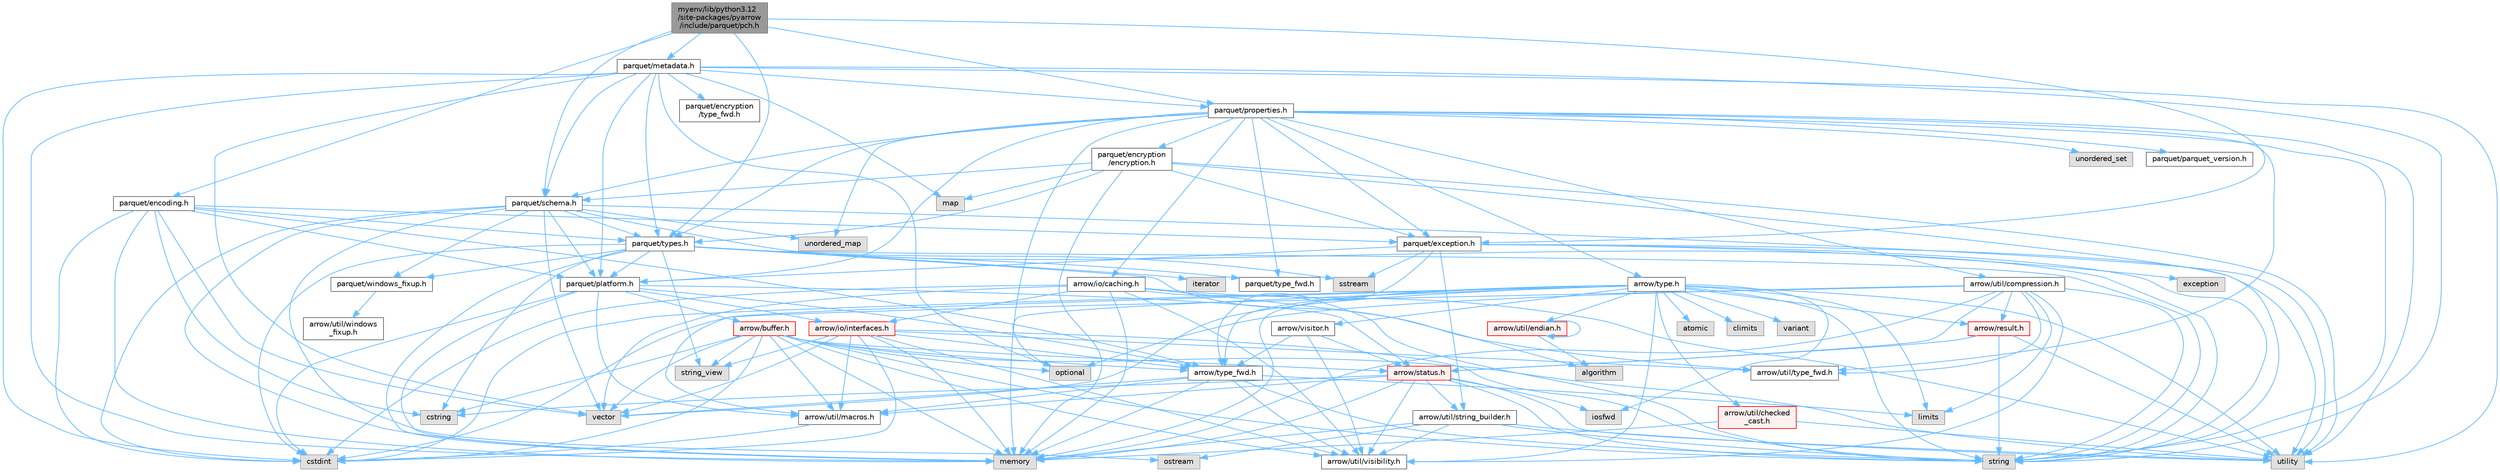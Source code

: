 digraph "myenv/lib/python3.12/site-packages/pyarrow/include/parquet/pch.h"
{
 // LATEX_PDF_SIZE
  bgcolor="transparent";
  edge [fontname=Helvetica,fontsize=10,labelfontname=Helvetica,labelfontsize=10];
  node [fontname=Helvetica,fontsize=10,shape=box,height=0.2,width=0.4];
  Node1 [id="Node000001",label="myenv/lib/python3.12\l/site-packages/pyarrow\l/include/parquet/pch.h",height=0.2,width=0.4,color="gray40", fillcolor="grey60", style="filled", fontcolor="black",tooltip=" "];
  Node1 -> Node2 [id="edge1_Node000001_Node000002",color="steelblue1",style="solid",tooltip=" "];
  Node2 [id="Node000002",label="parquet/encoding.h",height=0.2,width=0.4,color="grey40", fillcolor="white", style="filled",URL="$encoding_8h.html",tooltip=" "];
  Node2 -> Node3 [id="edge2_Node000002_Node000003",color="steelblue1",style="solid",tooltip=" "];
  Node3 [id="Node000003",label="cstdint",height=0.2,width=0.4,color="grey60", fillcolor="#E0E0E0", style="filled",tooltip=" "];
  Node2 -> Node4 [id="edge3_Node000002_Node000004",color="steelblue1",style="solid",tooltip=" "];
  Node4 [id="Node000004",label="cstring",height=0.2,width=0.4,color="grey60", fillcolor="#E0E0E0", style="filled",tooltip=" "];
  Node2 -> Node5 [id="edge4_Node000002_Node000005",color="steelblue1",style="solid",tooltip=" "];
  Node5 [id="Node000005",label="memory",height=0.2,width=0.4,color="grey60", fillcolor="#E0E0E0", style="filled",tooltip=" "];
  Node2 -> Node6 [id="edge5_Node000002_Node000006",color="steelblue1",style="solid",tooltip=" "];
  Node6 [id="Node000006",label="vector",height=0.2,width=0.4,color="grey60", fillcolor="#E0E0E0", style="filled",tooltip=" "];
  Node2 -> Node7 [id="edge6_Node000002_Node000007",color="steelblue1",style="solid",tooltip=" "];
  Node7 [id="Node000007",label="arrow/type_fwd.h",height=0.2,width=0.4,color="grey40", fillcolor="white", style="filled",URL="$arrow_2type__fwd_8h.html",tooltip=" "];
  Node7 -> Node8 [id="edge7_Node000007_Node000008",color="steelblue1",style="solid",tooltip=" "];
  Node8 [id="Node000008",label="limits",height=0.2,width=0.4,color="grey60", fillcolor="#E0E0E0", style="filled",tooltip=" "];
  Node7 -> Node5 [id="edge8_Node000007_Node000005",color="steelblue1",style="solid",tooltip=" "];
  Node7 -> Node9 [id="edge9_Node000007_Node000009",color="steelblue1",style="solid",tooltip=" "];
  Node9 [id="Node000009",label="string",height=0.2,width=0.4,color="grey60", fillcolor="#E0E0E0", style="filled",tooltip=" "];
  Node7 -> Node6 [id="edge10_Node000007_Node000006",color="steelblue1",style="solid",tooltip=" "];
  Node7 -> Node10 [id="edge11_Node000007_Node000010",color="steelblue1",style="solid",tooltip=" "];
  Node10 [id="Node000010",label="arrow/util/macros.h",height=0.2,width=0.4,color="grey40", fillcolor="white", style="filled",URL="$macros_8h.html",tooltip=" "];
  Node10 -> Node3 [id="edge12_Node000010_Node000003",color="steelblue1",style="solid",tooltip=" "];
  Node7 -> Node11 [id="edge13_Node000007_Node000011",color="steelblue1",style="solid",tooltip=" "];
  Node11 [id="Node000011",label="arrow/util/visibility.h",height=0.2,width=0.4,color="grey40", fillcolor="white", style="filled",URL="$include_2arrow_2util_2visibility_8h.html",tooltip=" "];
  Node2 -> Node12 [id="edge14_Node000002_Node000012",color="steelblue1",style="solid",tooltip=" "];
  Node12 [id="Node000012",label="parquet/exception.h",height=0.2,width=0.4,color="grey40", fillcolor="white", style="filled",URL="$exception_8h.html",tooltip=" "];
  Node12 -> Node13 [id="edge15_Node000012_Node000013",color="steelblue1",style="solid",tooltip=" "];
  Node13 [id="Node000013",label="exception",height=0.2,width=0.4,color="grey60", fillcolor="#E0E0E0", style="filled",tooltip=" "];
  Node12 -> Node14 [id="edge16_Node000012_Node000014",color="steelblue1",style="solid",tooltip=" "];
  Node14 [id="Node000014",label="sstream",height=0.2,width=0.4,color="grey60", fillcolor="#E0E0E0", style="filled",tooltip=" "];
  Node12 -> Node9 [id="edge17_Node000012_Node000009",color="steelblue1",style="solid",tooltip=" "];
  Node12 -> Node15 [id="edge18_Node000012_Node000015",color="steelblue1",style="solid",tooltip=" "];
  Node15 [id="Node000015",label="utility",height=0.2,width=0.4,color="grey60", fillcolor="#E0E0E0", style="filled",tooltip=" "];
  Node12 -> Node7 [id="edge19_Node000012_Node000007",color="steelblue1",style="solid",tooltip=" "];
  Node12 -> Node16 [id="edge20_Node000012_Node000016",color="steelblue1",style="solid",tooltip=" "];
  Node16 [id="Node000016",label="arrow/util/string_builder.h",height=0.2,width=0.4,color="grey40", fillcolor="white", style="filled",URL="$string__builder_8h.html",tooltip=" "];
  Node16 -> Node5 [id="edge21_Node000016_Node000005",color="steelblue1",style="solid",tooltip=" "];
  Node16 -> Node17 [id="edge22_Node000016_Node000017",color="steelblue1",style="solid",tooltip=" "];
  Node17 [id="Node000017",label="ostream",height=0.2,width=0.4,color="grey60", fillcolor="#E0E0E0", style="filled",tooltip=" "];
  Node16 -> Node9 [id="edge23_Node000016_Node000009",color="steelblue1",style="solid",tooltip=" "];
  Node16 -> Node15 [id="edge24_Node000016_Node000015",color="steelblue1",style="solid",tooltip=" "];
  Node16 -> Node11 [id="edge25_Node000016_Node000011",color="steelblue1",style="solid",tooltip=" "];
  Node12 -> Node18 [id="edge26_Node000012_Node000018",color="steelblue1",style="solid",tooltip=" "];
  Node18 [id="Node000018",label="parquet/platform.h",height=0.2,width=0.4,color="grey40", fillcolor="white", style="filled",URL="$include_2parquet_2platform_8h.html",tooltip=" "];
  Node18 -> Node3 [id="edge27_Node000018_Node000003",color="steelblue1",style="solid",tooltip=" "];
  Node18 -> Node5 [id="edge28_Node000018_Node000005",color="steelblue1",style="solid",tooltip=" "];
  Node18 -> Node19 [id="edge29_Node000018_Node000019",color="steelblue1",style="solid",tooltip=" "];
  Node19 [id="Node000019",label="arrow/buffer.h",height=0.2,width=0.4,color="red", fillcolor="#FFF0F0", style="filled",URL="$buffer_8h.html",tooltip=" "];
  Node19 -> Node3 [id="edge30_Node000019_Node000003",color="steelblue1",style="solid",tooltip=" "];
  Node19 -> Node4 [id="edge31_Node000019_Node000004",color="steelblue1",style="solid",tooltip=" "];
  Node19 -> Node5 [id="edge32_Node000019_Node000005",color="steelblue1",style="solid",tooltip=" "];
  Node19 -> Node20 [id="edge33_Node000019_Node000020",color="steelblue1",style="solid",tooltip=" "];
  Node20 [id="Node000020",label="optional",height=0.2,width=0.4,color="grey60", fillcolor="#E0E0E0", style="filled",tooltip=" "];
  Node19 -> Node9 [id="edge34_Node000019_Node000009",color="steelblue1",style="solid",tooltip=" "];
  Node19 -> Node21 [id="edge35_Node000019_Node000021",color="steelblue1",style="solid",tooltip=" "];
  Node21 [id="Node000021",label="string_view",height=0.2,width=0.4,color="grey60", fillcolor="#E0E0E0", style="filled",tooltip=" "];
  Node19 -> Node15 [id="edge36_Node000019_Node000015",color="steelblue1",style="solid",tooltip=" "];
  Node19 -> Node6 [id="edge37_Node000019_Node000006",color="steelblue1",style="solid",tooltip=" "];
  Node19 -> Node29 [id="edge38_Node000019_Node000029",color="steelblue1",style="solid",tooltip=" "];
  Node29 [id="Node000029",label="arrow/status.h",height=0.2,width=0.4,color="red", fillcolor="#FFF0F0", style="filled",URL="$status_8h.html",tooltip=" "];
  Node29 -> Node4 [id="edge39_Node000029_Node000004",color="steelblue1",style="solid",tooltip=" "];
  Node29 -> Node30 [id="edge40_Node000029_Node000030",color="steelblue1",style="solid",tooltip=" "];
  Node30 [id="Node000030",label="iosfwd",height=0.2,width=0.4,color="grey60", fillcolor="#E0E0E0", style="filled",tooltip=" "];
  Node29 -> Node5 [id="edge41_Node000029_Node000005",color="steelblue1",style="solid",tooltip=" "];
  Node29 -> Node9 [id="edge42_Node000029_Node000009",color="steelblue1",style="solid",tooltip=" "];
  Node29 -> Node15 [id="edge43_Node000029_Node000015",color="steelblue1",style="solid",tooltip=" "];
  Node29 -> Node10 [id="edge44_Node000029_Node000010",color="steelblue1",style="solid",tooltip=" "];
  Node29 -> Node16 [id="edge45_Node000029_Node000016",color="steelblue1",style="solid",tooltip=" "];
  Node29 -> Node11 [id="edge46_Node000029_Node000011",color="steelblue1",style="solid",tooltip=" "];
  Node19 -> Node7 [id="edge47_Node000019_Node000007",color="steelblue1",style="solid",tooltip=" "];
  Node19 -> Node10 [id="edge48_Node000019_Node000010",color="steelblue1",style="solid",tooltip=" "];
  Node19 -> Node11 [id="edge49_Node000019_Node000011",color="steelblue1",style="solid",tooltip=" "];
  Node18 -> Node36 [id="edge50_Node000018_Node000036",color="steelblue1",style="solid",tooltip=" "];
  Node36 [id="Node000036",label="arrow/io/interfaces.h",height=0.2,width=0.4,color="red", fillcolor="#FFF0F0", style="filled",URL="$interfaces_8h.html",tooltip=" "];
  Node36 -> Node3 [id="edge51_Node000036_Node000003",color="steelblue1",style="solid",tooltip=" "];
  Node36 -> Node5 [id="edge52_Node000036_Node000005",color="steelblue1",style="solid",tooltip=" "];
  Node36 -> Node9 [id="edge53_Node000036_Node000009",color="steelblue1",style="solid",tooltip=" "];
  Node36 -> Node21 [id="edge54_Node000036_Node000021",color="steelblue1",style="solid",tooltip=" "];
  Node36 -> Node6 [id="edge55_Node000036_Node000006",color="steelblue1",style="solid",tooltip=" "];
  Node36 -> Node7 [id="edge56_Node000036_Node000007",color="steelblue1",style="solid",tooltip=" "];
  Node36 -> Node10 [id="edge57_Node000036_Node000010",color="steelblue1",style="solid",tooltip=" "];
  Node36 -> Node38 [id="edge58_Node000036_Node000038",color="steelblue1",style="solid",tooltip=" "];
  Node38 [id="Node000038",label="arrow/util/type_fwd.h",height=0.2,width=0.4,color="grey40", fillcolor="white", style="filled",URL="$arrow_2util_2type__fwd_8h.html",tooltip=" "];
  Node36 -> Node11 [id="edge59_Node000036_Node000011",color="steelblue1",style="solid",tooltip=" "];
  Node18 -> Node29 [id="edge60_Node000018_Node000029",color="steelblue1",style="solid",tooltip=" "];
  Node18 -> Node7 [id="edge61_Node000018_Node000007",color="steelblue1",style="solid",tooltip=" "];
  Node18 -> Node10 [id="edge62_Node000018_Node000010",color="steelblue1",style="solid",tooltip=" "];
  Node2 -> Node18 [id="edge63_Node000002_Node000018",color="steelblue1",style="solid",tooltip=" "];
  Node2 -> Node39 [id="edge64_Node000002_Node000039",color="steelblue1",style="solid",tooltip=" "];
  Node39 [id="Node000039",label="parquet/types.h",height=0.2,width=0.4,color="grey40", fillcolor="white", style="filled",URL="$parquet_2types_8h.html",tooltip=" "];
  Node39 -> Node40 [id="edge65_Node000039_Node000040",color="steelblue1",style="solid",tooltip=" "];
  Node40 [id="Node000040",label="algorithm",height=0.2,width=0.4,color="grey60", fillcolor="#E0E0E0", style="filled",tooltip=" "];
  Node39 -> Node3 [id="edge66_Node000039_Node000003",color="steelblue1",style="solid",tooltip=" "];
  Node39 -> Node4 [id="edge67_Node000039_Node000004",color="steelblue1",style="solid",tooltip=" "];
  Node39 -> Node35 [id="edge68_Node000039_Node000035",color="steelblue1",style="solid",tooltip=" "];
  Node35 [id="Node000035",label="iterator",height=0.2,width=0.4,color="grey60", fillcolor="#E0E0E0", style="filled",tooltip=" "];
  Node39 -> Node5 [id="edge69_Node000039_Node000005",color="steelblue1",style="solid",tooltip=" "];
  Node39 -> Node14 [id="edge70_Node000039_Node000014",color="steelblue1",style="solid",tooltip=" "];
  Node39 -> Node9 [id="edge71_Node000039_Node000009",color="steelblue1",style="solid",tooltip=" "];
  Node39 -> Node21 [id="edge72_Node000039_Node000021",color="steelblue1",style="solid",tooltip=" "];
  Node39 -> Node18 [id="edge73_Node000039_Node000018",color="steelblue1",style="solid",tooltip=" "];
  Node39 -> Node41 [id="edge74_Node000039_Node000041",color="steelblue1",style="solid",tooltip=" "];
  Node41 [id="Node000041",label="parquet/type_fwd.h",height=0.2,width=0.4,color="grey40", fillcolor="white", style="filled",URL="$parquet_2type__fwd_8h.html",tooltip=" "];
  Node39 -> Node42 [id="edge75_Node000039_Node000042",color="steelblue1",style="solid",tooltip=" "];
  Node42 [id="Node000042",label="parquet/windows_fixup.h",height=0.2,width=0.4,color="grey40", fillcolor="white", style="filled",URL="$parquet_2windows__fixup_8h.html",tooltip=" "];
  Node42 -> Node43 [id="edge76_Node000042_Node000043",color="steelblue1",style="solid",tooltip=" "];
  Node43 [id="Node000043",label="arrow/util/windows\l_fixup.h",height=0.2,width=0.4,color="grey40", fillcolor="white", style="filled",URL="$arrow_2util_2windows__fixup_8h.html",tooltip=" "];
  Node1 -> Node12 [id="edge77_Node000001_Node000012",color="steelblue1",style="solid",tooltip=" "];
  Node1 -> Node44 [id="edge78_Node000001_Node000044",color="steelblue1",style="solid",tooltip=" "];
  Node44 [id="Node000044",label="parquet/metadata.h",height=0.2,width=0.4,color="grey40", fillcolor="white", style="filled",URL="$metadata_8h.html",tooltip=" "];
  Node44 -> Node3 [id="edge79_Node000044_Node000003",color="steelblue1",style="solid",tooltip=" "];
  Node44 -> Node45 [id="edge80_Node000044_Node000045",color="steelblue1",style="solid",tooltip=" "];
  Node45 [id="Node000045",label="map",height=0.2,width=0.4,color="grey60", fillcolor="#E0E0E0", style="filled",tooltip=" "];
  Node44 -> Node5 [id="edge81_Node000044_Node000005",color="steelblue1",style="solid",tooltip=" "];
  Node44 -> Node20 [id="edge82_Node000044_Node000020",color="steelblue1",style="solid",tooltip=" "];
  Node44 -> Node9 [id="edge83_Node000044_Node000009",color="steelblue1",style="solid",tooltip=" "];
  Node44 -> Node15 [id="edge84_Node000044_Node000015",color="steelblue1",style="solid",tooltip=" "];
  Node44 -> Node6 [id="edge85_Node000044_Node000006",color="steelblue1",style="solid",tooltip=" "];
  Node44 -> Node46 [id="edge86_Node000044_Node000046",color="steelblue1",style="solid",tooltip=" "];
  Node46 [id="Node000046",label="parquet/encryption\l/type_fwd.h",height=0.2,width=0.4,color="grey40", fillcolor="white", style="filled",URL="$parquet_2encryption_2type__fwd_8h.html",tooltip=" "];
  Node44 -> Node18 [id="edge87_Node000044_Node000018",color="steelblue1",style="solid",tooltip=" "];
  Node44 -> Node47 [id="edge88_Node000044_Node000047",color="steelblue1",style="solid",tooltip=" "];
  Node47 [id="Node000047",label="parquet/properties.h",height=0.2,width=0.4,color="grey40", fillcolor="white", style="filled",URL="$properties_8h.html",tooltip=" "];
  Node47 -> Node5 [id="edge89_Node000047_Node000005",color="steelblue1",style="solid",tooltip=" "];
  Node47 -> Node9 [id="edge90_Node000047_Node000009",color="steelblue1",style="solid",tooltip=" "];
  Node47 -> Node48 [id="edge91_Node000047_Node000048",color="steelblue1",style="solid",tooltip=" "];
  Node48 [id="Node000048",label="unordered_map",height=0.2,width=0.4,color="grey60", fillcolor="#E0E0E0", style="filled",tooltip=" "];
  Node47 -> Node49 [id="edge92_Node000047_Node000049",color="steelblue1",style="solid",tooltip=" "];
  Node49 [id="Node000049",label="unordered_set",height=0.2,width=0.4,color="grey60", fillcolor="#E0E0E0", style="filled",tooltip=" "];
  Node47 -> Node15 [id="edge93_Node000047_Node000015",color="steelblue1",style="solid",tooltip=" "];
  Node47 -> Node50 [id="edge94_Node000047_Node000050",color="steelblue1",style="solid",tooltip=" "];
  Node50 [id="Node000050",label="arrow/io/caching.h",height=0.2,width=0.4,color="grey40", fillcolor="white", style="filled",URL="$caching_8h.html",tooltip=" "];
  Node50 -> Node3 [id="edge95_Node000050_Node000003",color="steelblue1",style="solid",tooltip=" "];
  Node50 -> Node5 [id="edge96_Node000050_Node000005",color="steelblue1",style="solid",tooltip=" "];
  Node50 -> Node9 [id="edge97_Node000050_Node000009",color="steelblue1",style="solid",tooltip=" "];
  Node50 -> Node15 [id="edge98_Node000050_Node000015",color="steelblue1",style="solid",tooltip=" "];
  Node50 -> Node6 [id="edge99_Node000050_Node000006",color="steelblue1",style="solid",tooltip=" "];
  Node50 -> Node36 [id="edge100_Node000050_Node000036",color="steelblue1",style="solid",tooltip=" "];
  Node50 -> Node38 [id="edge101_Node000050_Node000038",color="steelblue1",style="solid",tooltip=" "];
  Node50 -> Node11 [id="edge102_Node000050_Node000011",color="steelblue1",style="solid",tooltip=" "];
  Node47 -> Node51 [id="edge103_Node000047_Node000051",color="steelblue1",style="solid",tooltip=" "];
  Node51 [id="Node000051",label="arrow/type.h",height=0.2,width=0.4,color="grey40", fillcolor="white", style="filled",URL="$type_8h.html",tooltip=" "];
  Node51 -> Node52 [id="edge104_Node000051_Node000052",color="steelblue1",style="solid",tooltip=" "];
  Node52 [id="Node000052",label="atomic",height=0.2,width=0.4,color="grey60", fillcolor="#E0E0E0", style="filled",tooltip=" "];
  Node51 -> Node53 [id="edge105_Node000051_Node000053",color="steelblue1",style="solid",tooltip=" "];
  Node53 [id="Node000053",label="climits",height=0.2,width=0.4,color="grey60", fillcolor="#E0E0E0", style="filled",tooltip=" "];
  Node51 -> Node3 [id="edge106_Node000051_Node000003",color="steelblue1",style="solid",tooltip=" "];
  Node51 -> Node30 [id="edge107_Node000051_Node000030",color="steelblue1",style="solid",tooltip=" "];
  Node51 -> Node8 [id="edge108_Node000051_Node000008",color="steelblue1",style="solid",tooltip=" "];
  Node51 -> Node5 [id="edge109_Node000051_Node000005",color="steelblue1",style="solid",tooltip=" "];
  Node51 -> Node20 [id="edge110_Node000051_Node000020",color="steelblue1",style="solid",tooltip=" "];
  Node51 -> Node9 [id="edge111_Node000051_Node000009",color="steelblue1",style="solid",tooltip=" "];
  Node51 -> Node15 [id="edge112_Node000051_Node000015",color="steelblue1",style="solid",tooltip=" "];
  Node51 -> Node54 [id="edge113_Node000051_Node000054",color="steelblue1",style="solid",tooltip=" "];
  Node54 [id="Node000054",label="variant",height=0.2,width=0.4,color="grey60", fillcolor="#E0E0E0", style="filled",tooltip=" "];
  Node51 -> Node6 [id="edge114_Node000051_Node000006",color="steelblue1",style="solid",tooltip=" "];
  Node51 -> Node25 [id="edge115_Node000051_Node000025",color="steelblue1",style="solid",tooltip=" "];
  Node25 [id="Node000025",label="arrow/result.h",height=0.2,width=0.4,color="red", fillcolor="#FFF0F0", style="filled",URL="$result_8h.html",tooltip=" "];
  Node25 -> Node9 [id="edge116_Node000025_Node000009",color="steelblue1",style="solid",tooltip=" "];
  Node25 -> Node15 [id="edge117_Node000025_Node000015",color="steelblue1",style="solid",tooltip=" "];
  Node25 -> Node29 [id="edge118_Node000025_Node000029",color="steelblue1",style="solid",tooltip=" "];
  Node51 -> Node7 [id="edge119_Node000051_Node000007",color="steelblue1",style="solid",tooltip=" "];
  Node51 -> Node55 [id="edge120_Node000051_Node000055",color="steelblue1",style="solid",tooltip=" "];
  Node55 [id="Node000055",label="arrow/util/checked\l_cast.h",height=0.2,width=0.4,color="red", fillcolor="#FFF0F0", style="filled",URL="$checked__cast_8h.html",tooltip=" "];
  Node55 -> Node5 [id="edge121_Node000055_Node000005",color="steelblue1",style="solid",tooltip=" "];
  Node55 -> Node15 [id="edge122_Node000055_Node000015",color="steelblue1",style="solid",tooltip=" "];
  Node51 -> Node56 [id="edge123_Node000051_Node000056",color="steelblue1",style="solid",tooltip=" "];
  Node56 [id="Node000056",label="arrow/util/endian.h",height=0.2,width=0.4,color="red", fillcolor="#FFF0F0", style="filled",URL="$endian_8h.html",tooltip=" "];
  Node56 -> Node56 [id="edge124_Node000056_Node000056",color="steelblue1",style="solid",tooltip=" "];
  Node56 -> Node40 [id="edge125_Node000056_Node000040",color="steelblue1",style="solid",tooltip=" "];
  Node51 -> Node10 [id="edge126_Node000051_Node000010",color="steelblue1",style="solid",tooltip=" "];
  Node51 -> Node11 [id="edge127_Node000051_Node000011",color="steelblue1",style="solid",tooltip=" "];
  Node51 -> Node60 [id="edge128_Node000051_Node000060",color="steelblue1",style="solid",tooltip=" "];
  Node60 [id="Node000060",label="arrow/visitor.h",height=0.2,width=0.4,color="grey40", fillcolor="white", style="filled",URL="$visitor_8h.html",tooltip=" "];
  Node60 -> Node29 [id="edge129_Node000060_Node000029",color="steelblue1",style="solid",tooltip=" "];
  Node60 -> Node7 [id="edge130_Node000060_Node000007",color="steelblue1",style="solid",tooltip=" "];
  Node60 -> Node11 [id="edge131_Node000060_Node000011",color="steelblue1",style="solid",tooltip=" "];
  Node47 -> Node61 [id="edge132_Node000047_Node000061",color="steelblue1",style="solid",tooltip=" "];
  Node61 [id="Node000061",label="arrow/util/compression.h",height=0.2,width=0.4,color="grey40", fillcolor="white", style="filled",URL="$compression_8h.html",tooltip=" "];
  Node61 -> Node3 [id="edge133_Node000061_Node000003",color="steelblue1",style="solid",tooltip=" "];
  Node61 -> Node8 [id="edge134_Node000061_Node000008",color="steelblue1",style="solid",tooltip=" "];
  Node61 -> Node5 [id="edge135_Node000061_Node000005",color="steelblue1",style="solid",tooltip=" "];
  Node61 -> Node20 [id="edge136_Node000061_Node000020",color="steelblue1",style="solid",tooltip=" "];
  Node61 -> Node9 [id="edge137_Node000061_Node000009",color="steelblue1",style="solid",tooltip=" "];
  Node61 -> Node25 [id="edge138_Node000061_Node000025",color="steelblue1",style="solid",tooltip=" "];
  Node61 -> Node29 [id="edge139_Node000061_Node000029",color="steelblue1",style="solid",tooltip=" "];
  Node61 -> Node38 [id="edge140_Node000061_Node000038",color="steelblue1",style="solid",tooltip=" "];
  Node61 -> Node11 [id="edge141_Node000061_Node000011",color="steelblue1",style="solid",tooltip=" "];
  Node47 -> Node38 [id="edge142_Node000047_Node000038",color="steelblue1",style="solid",tooltip=" "];
  Node47 -> Node62 [id="edge143_Node000047_Node000062",color="steelblue1",style="solid",tooltip=" "];
  Node62 [id="Node000062",label="parquet/encryption\l/encryption.h",height=0.2,width=0.4,color="grey40", fillcolor="white", style="filled",URL="$encryption_8h.html",tooltip=" "];
  Node62 -> Node45 [id="edge144_Node000062_Node000045",color="steelblue1",style="solid",tooltip=" "];
  Node62 -> Node5 [id="edge145_Node000062_Node000005",color="steelblue1",style="solid",tooltip=" "];
  Node62 -> Node9 [id="edge146_Node000062_Node000009",color="steelblue1",style="solid",tooltip=" "];
  Node62 -> Node15 [id="edge147_Node000062_Node000015",color="steelblue1",style="solid",tooltip=" "];
  Node62 -> Node12 [id="edge148_Node000062_Node000012",color="steelblue1",style="solid",tooltip=" "];
  Node62 -> Node63 [id="edge149_Node000062_Node000063",color="steelblue1",style="solid",tooltip=" "];
  Node63 [id="Node000063",label="parquet/schema.h",height=0.2,width=0.4,color="grey40", fillcolor="white", style="filled",URL="$schema_8h.html",tooltip=" "];
  Node63 -> Node3 [id="edge150_Node000063_Node000003",color="steelblue1",style="solid",tooltip=" "];
  Node63 -> Node5 [id="edge151_Node000063_Node000005",color="steelblue1",style="solid",tooltip=" "];
  Node63 -> Node17 [id="edge152_Node000063_Node000017",color="steelblue1",style="solid",tooltip=" "];
  Node63 -> Node9 [id="edge153_Node000063_Node000009",color="steelblue1",style="solid",tooltip=" "];
  Node63 -> Node48 [id="edge154_Node000063_Node000048",color="steelblue1",style="solid",tooltip=" "];
  Node63 -> Node15 [id="edge155_Node000063_Node000015",color="steelblue1",style="solid",tooltip=" "];
  Node63 -> Node6 [id="edge156_Node000063_Node000006",color="steelblue1",style="solid",tooltip=" "];
  Node63 -> Node18 [id="edge157_Node000063_Node000018",color="steelblue1",style="solid",tooltip=" "];
  Node63 -> Node39 [id="edge158_Node000063_Node000039",color="steelblue1",style="solid",tooltip=" "];
  Node63 -> Node42 [id="edge159_Node000063_Node000042",color="steelblue1",style="solid",tooltip=" "];
  Node62 -> Node39 [id="edge160_Node000062_Node000039",color="steelblue1",style="solid",tooltip=" "];
  Node47 -> Node12 [id="edge161_Node000047_Node000012",color="steelblue1",style="solid",tooltip=" "];
  Node47 -> Node64 [id="edge162_Node000047_Node000064",color="steelblue1",style="solid",tooltip=" "];
  Node64 [id="Node000064",label="parquet/parquet_version.h",height=0.2,width=0.4,color="grey40", fillcolor="white", style="filled",URL="$parquet__version_8h.html",tooltip=" "];
  Node47 -> Node18 [id="edge163_Node000047_Node000018",color="steelblue1",style="solid",tooltip=" "];
  Node47 -> Node63 [id="edge164_Node000047_Node000063",color="steelblue1",style="solid",tooltip=" "];
  Node47 -> Node41 [id="edge165_Node000047_Node000041",color="steelblue1",style="solid",tooltip=" "];
  Node47 -> Node39 [id="edge166_Node000047_Node000039",color="steelblue1",style="solid",tooltip=" "];
  Node44 -> Node63 [id="edge167_Node000044_Node000063",color="steelblue1",style="solid",tooltip=" "];
  Node44 -> Node39 [id="edge168_Node000044_Node000039",color="steelblue1",style="solid",tooltip=" "];
  Node1 -> Node47 [id="edge169_Node000001_Node000047",color="steelblue1",style="solid",tooltip=" "];
  Node1 -> Node63 [id="edge170_Node000001_Node000063",color="steelblue1",style="solid",tooltip=" "];
  Node1 -> Node39 [id="edge171_Node000001_Node000039",color="steelblue1",style="solid",tooltip=" "];
}
